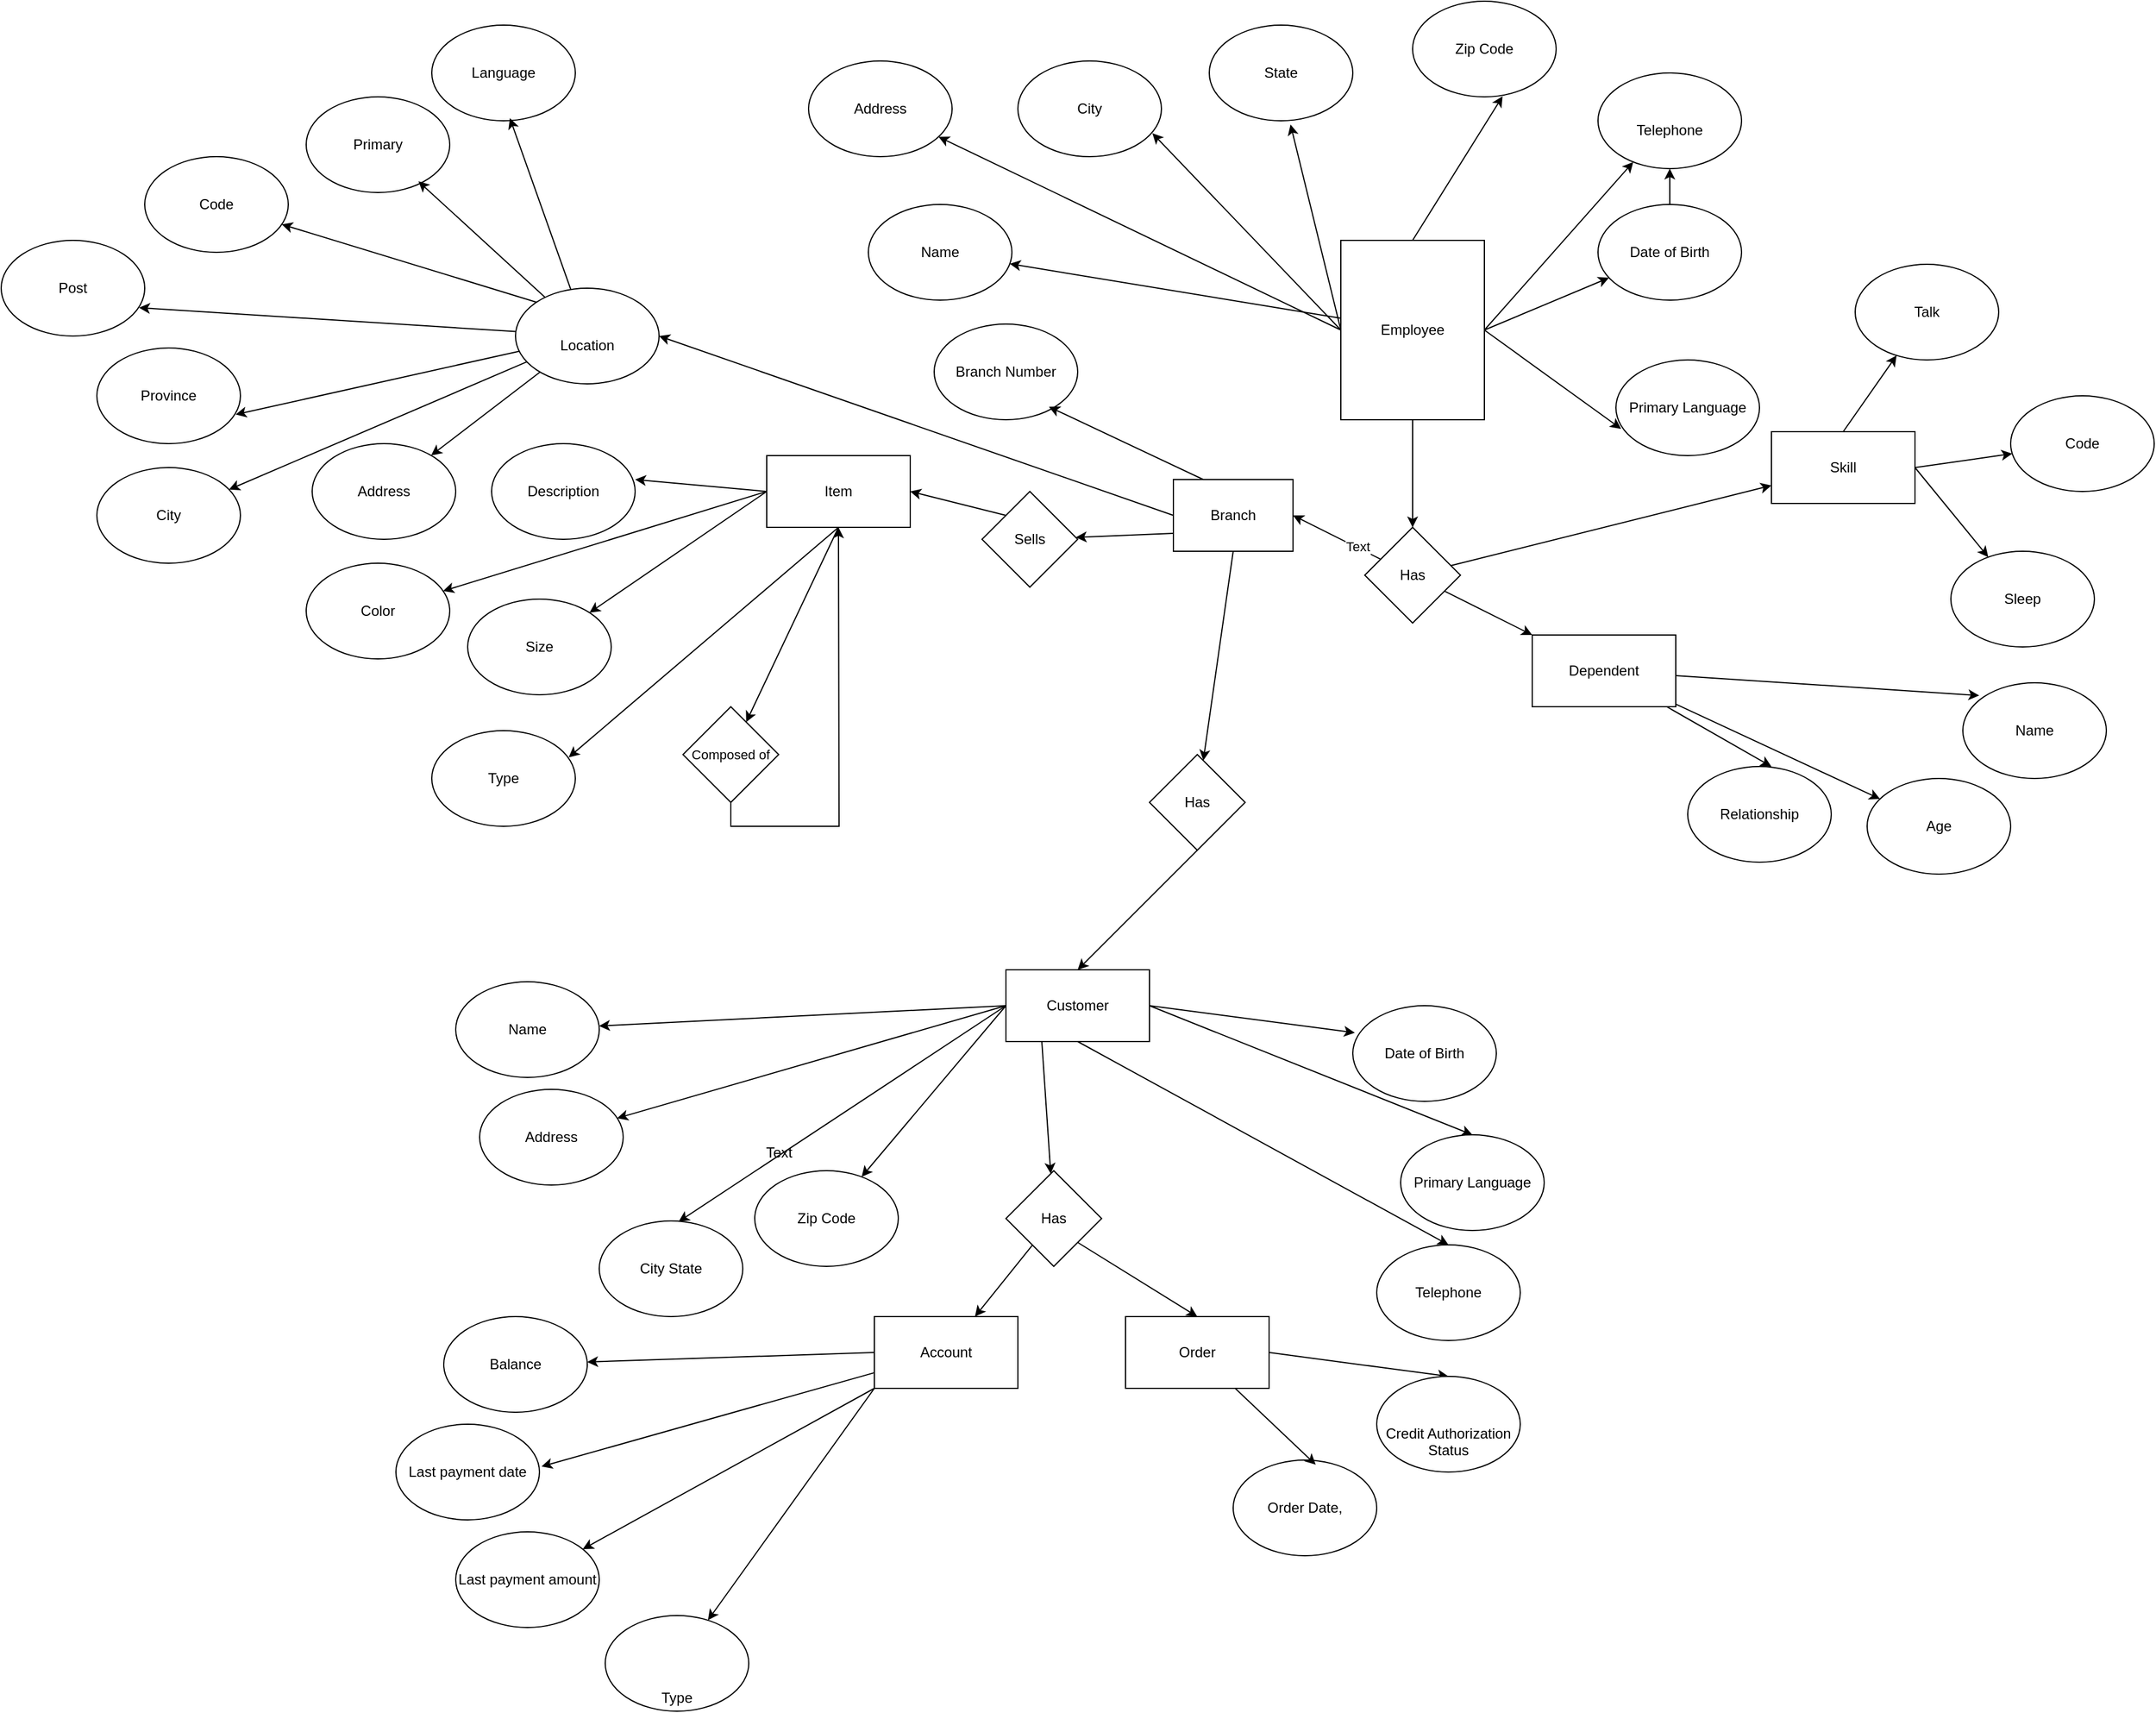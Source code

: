 <mxfile version="24.7.6" pages="2">
  <diagram name="E-R" id="P4c2LFoIFefQd_mU0VDK">
    <mxGraphModel grid="1" page="1" gridSize="10" guides="1" tooltips="1" connect="1" arrows="1" fold="1" pageScale="1" pageWidth="850" pageHeight="1100" math="0" shadow="0">
      <root>
        <mxCell id="0" />
        <mxCell id="1" parent="0" />
        <mxCell id="ADkrZxMqCA1YCd4Kgob1-9" style="rounded=0;orthogonalLoop=1;jettySize=auto;html=1;" edge="1" parent="1" source="u74EEwaIPu6hB99J040Y-1" target="ADkrZxMqCA1YCd4Kgob1-8">
          <mxGeometry relative="1" as="geometry" />
        </mxCell>
        <mxCell id="ADkrZxMqCA1YCd4Kgob1-10" style="rounded=0;orthogonalLoop=1;jettySize=auto;html=1;exitX=0;exitY=0.5;exitDx=0;exitDy=0;" edge="1" parent="1" source="u74EEwaIPu6hB99J040Y-1" target="ADkrZxMqCA1YCd4Kgob1-7">
          <mxGeometry relative="1" as="geometry" />
        </mxCell>
        <mxCell id="ADkrZxMqCA1YCd4Kgob1-11" style="rounded=0;orthogonalLoop=1;jettySize=auto;html=1;exitX=0;exitY=0.5;exitDx=0;exitDy=0;entryX=1;entryY=1;entryDx=0;entryDy=0;strokeColor=none;" edge="1" parent="1" source="u74EEwaIPu6hB99J040Y-1" target="ADkrZxMqCA1YCd4Kgob1-6">
          <mxGeometry relative="1" as="geometry" />
        </mxCell>
        <mxCell id="ADkrZxMqCA1YCd4Kgob1-14" style="rounded=0;orthogonalLoop=1;jettySize=auto;html=1;exitX=1;exitY=0.5;exitDx=0;exitDy=0;" edge="1" parent="1" source="u74EEwaIPu6hB99J040Y-1" target="ADkrZxMqCA1YCd4Kgob1-1">
          <mxGeometry relative="1" as="geometry" />
        </mxCell>
        <mxCell id="ADkrZxMqCA1YCd4Kgob1-15" style="rounded=0;orthogonalLoop=1;jettySize=auto;html=1;exitX=1;exitY=0.5;exitDx=0;exitDy=0;" edge="1" parent="1" source="u74EEwaIPu6hB99J040Y-1" target="ADkrZxMqCA1YCd4Kgob1-2">
          <mxGeometry relative="1" as="geometry" />
        </mxCell>
        <mxCell id="ADkrZxMqCA1YCd4Kgob1-20" value="" style="edgeStyle=orthogonalEdgeStyle;rounded=0;orthogonalLoop=1;jettySize=auto;html=1;" edge="1" parent="1" source="u74EEwaIPu6hB99J040Y-1" target="ADkrZxMqCA1YCd4Kgob1-19">
          <mxGeometry relative="1" as="geometry" />
        </mxCell>
        <mxCell id="u74EEwaIPu6hB99J040Y-1" value="Employee" style="rounded=0;whiteSpace=wrap;html=1;" vertex="1" parent="1">
          <mxGeometry x="90" y="-130" width="120" height="150" as="geometry" />
        </mxCell>
        <mxCell id="ADkrZxMqCA1YCd4Kgob1-32" style="rounded=0;orthogonalLoop=1;jettySize=auto;html=1;exitX=0;exitY=0.5;exitDx=0;exitDy=0;entryX=1;entryY=0.5;entryDx=0;entryDy=0;" edge="1" parent="1" source="u74EEwaIPu6hB99J040Y-4" target="ADkrZxMqCA1YCd4Kgob1-22">
          <mxGeometry relative="1" as="geometry" />
        </mxCell>
        <mxCell id="7LEP01GB3Y7ZaEZJMxR3-24" style="rounded=0;orthogonalLoop=1;jettySize=auto;html=1;exitX=0.5;exitY=1;exitDx=0;exitDy=0;" edge="1" parent="1" source="u74EEwaIPu6hB99J040Y-4" target="7LEP01GB3Y7ZaEZJMxR3-23">
          <mxGeometry relative="1" as="geometry" />
        </mxCell>
        <mxCell id="7LEP01GB3Y7ZaEZJMxR3-45" style="rounded=0;orthogonalLoop=1;jettySize=auto;html=1;exitX=0;exitY=0.75;exitDx=0;exitDy=0;" edge="1" parent="1" source="u74EEwaIPu6hB99J040Y-4" target="7LEP01GB3Y7ZaEZJMxR3-53">
          <mxGeometry relative="1" as="geometry" />
        </mxCell>
        <mxCell id="u74EEwaIPu6hB99J040Y-4" value="Branch" style="rounded=0;whiteSpace=wrap;html=1;" vertex="1" parent="1">
          <mxGeometry x="-50" y="70" width="100" height="60" as="geometry" />
        </mxCell>
        <mxCell id="7LEP01GB3Y7ZaEZJMxR3-3" style="rounded=0;orthogonalLoop=1;jettySize=auto;html=1;" edge="1" parent="1" source="u74EEwaIPu6hB99J040Y-6" target="ADkrZxMqCA1YCd4Kgob1-42">
          <mxGeometry relative="1" as="geometry" />
        </mxCell>
        <mxCell id="u74EEwaIPu6hB99J040Y-6" value="Dependent" style="rounded=0;whiteSpace=wrap;html=1;" vertex="1" parent="1">
          <mxGeometry x="250" y="200" width="120" height="60" as="geometry" />
        </mxCell>
        <mxCell id="mw1OQ5QA6vkiUedIeK_v-4" style="rounded=0;orthogonalLoop=1;jettySize=auto;html=1;exitX=0.5;exitY=0;exitDx=0;exitDy=0;" edge="1" parent="1" source="u74EEwaIPu6hB99J040Y-8" target="mw1OQ5QA6vkiUedIeK_v-1">
          <mxGeometry relative="1" as="geometry" />
        </mxCell>
        <mxCell id="mw1OQ5QA6vkiUedIeK_v-5" style="rounded=0;orthogonalLoop=1;jettySize=auto;html=1;exitX=1;exitY=0.5;exitDx=0;exitDy=0;" edge="1" parent="1" source="u74EEwaIPu6hB99J040Y-8" target="mw1OQ5QA6vkiUedIeK_v-2">
          <mxGeometry relative="1" as="geometry" />
        </mxCell>
        <mxCell id="mw1OQ5QA6vkiUedIeK_v-6" style="rounded=0;orthogonalLoop=1;jettySize=auto;html=1;exitX=1;exitY=0.5;exitDx=0;exitDy=0;" edge="1" parent="1" source="u74EEwaIPu6hB99J040Y-8" target="mw1OQ5QA6vkiUedIeK_v-3">
          <mxGeometry relative="1" as="geometry" />
        </mxCell>
        <mxCell id="u74EEwaIPu6hB99J040Y-8" value="Skill" style="rounded=0;whiteSpace=wrap;html=1;" vertex="1" parent="1">
          <mxGeometry x="450" y="30" width="120" height="60" as="geometry" />
        </mxCell>
        <mxCell id="7LEP01GB3Y7ZaEZJMxR3-15" style="rounded=0;orthogonalLoop=1;jettySize=auto;html=1;exitX=0;exitY=0.5;exitDx=0;exitDy=0;" edge="1" parent="1" source="u74EEwaIPu6hB99J040Y-13" target="7LEP01GB3Y7ZaEZJMxR3-7">
          <mxGeometry relative="1" as="geometry" />
        </mxCell>
        <mxCell id="7LEP01GB3Y7ZaEZJMxR3-17" style="rounded=0;orthogonalLoop=1;jettySize=auto;html=1;exitX=0;exitY=0.5;exitDx=0;exitDy=0;" edge="1" parent="1" source="u74EEwaIPu6hB99J040Y-13" target="7LEP01GB3Y7ZaEZJMxR3-8">
          <mxGeometry relative="1" as="geometry" />
        </mxCell>
        <mxCell id="7LEP01GB3Y7ZaEZJMxR3-19" style="rounded=0;orthogonalLoop=1;jettySize=auto;html=1;exitX=0;exitY=0.5;exitDx=0;exitDy=0;" edge="1" parent="1" source="u74EEwaIPu6hB99J040Y-13" target="7LEP01GB3Y7ZaEZJMxR3-10">
          <mxGeometry relative="1" as="geometry" />
        </mxCell>
        <mxCell id="7LEP01GB3Y7ZaEZJMxR3-20" style="rounded=0;orthogonalLoop=1;jettySize=auto;html=1;exitX=0.5;exitY=1;exitDx=0;exitDy=0;entryX=0.5;entryY=0;entryDx=0;entryDy=0;" edge="1" parent="1" source="u74EEwaIPu6hB99J040Y-13" target="7LEP01GB3Y7ZaEZJMxR3-11">
          <mxGeometry relative="1" as="geometry" />
        </mxCell>
        <mxCell id="7LEP01GB3Y7ZaEZJMxR3-21" style="rounded=0;orthogonalLoop=1;jettySize=auto;html=1;exitX=1;exitY=0.5;exitDx=0;exitDy=0;entryX=0.5;entryY=0;entryDx=0;entryDy=0;" edge="1" parent="1" source="u74EEwaIPu6hB99J040Y-13" target="7LEP01GB3Y7ZaEZJMxR3-13">
          <mxGeometry relative="1" as="geometry" />
        </mxCell>
        <mxCell id="7LEP01GB3Y7ZaEZJMxR3-27" style="rounded=0;orthogonalLoop=1;jettySize=auto;html=1;exitX=0.25;exitY=1;exitDx=0;exitDy=0;" edge="1" parent="1" source="u74EEwaIPu6hB99J040Y-13" target="7LEP01GB3Y7ZaEZJMxR3-26">
          <mxGeometry relative="1" as="geometry" />
        </mxCell>
        <mxCell id="u74EEwaIPu6hB99J040Y-13" value="Customer" style="rounded=0;whiteSpace=wrap;html=1;" vertex="1" parent="1">
          <mxGeometry x="-190" y="480" width="120" height="60" as="geometry" />
        </mxCell>
        <mxCell id="7LEP01GB3Y7ZaEZJMxR3-36" style="rounded=0;orthogonalLoop=1;jettySize=auto;html=1;exitX=0;exitY=0.5;exitDx=0;exitDy=0;" edge="1" parent="1" source="u74EEwaIPu6hB99J040Y-15" target="7LEP01GB3Y7ZaEZJMxR3-29">
          <mxGeometry relative="1" as="geometry" />
        </mxCell>
        <mxCell id="7LEP01GB3Y7ZaEZJMxR3-38" style="rounded=0;orthogonalLoop=1;jettySize=auto;html=1;exitX=0;exitY=1;exitDx=0;exitDy=0;" edge="1" parent="1" source="u74EEwaIPu6hB99J040Y-15" target="7LEP01GB3Y7ZaEZJMxR3-33">
          <mxGeometry relative="1" as="geometry" />
        </mxCell>
        <mxCell id="7LEP01GB3Y7ZaEZJMxR3-39" style="rounded=0;orthogonalLoop=1;jettySize=auto;html=1;exitX=0;exitY=1;exitDx=0;exitDy=0;" edge="1" parent="1" source="u74EEwaIPu6hB99J040Y-15" target="7LEP01GB3Y7ZaEZJMxR3-34">
          <mxGeometry relative="1" as="geometry" />
        </mxCell>
        <mxCell id="u74EEwaIPu6hB99J040Y-15" value="Account" style="rounded=0;whiteSpace=wrap;html=1;" vertex="1" parent="1">
          <mxGeometry x="-300" y="770" width="120" height="60" as="geometry" />
        </mxCell>
        <mxCell id="7LEP01GB3Y7ZaEZJMxR3-43" style="rounded=0;orthogonalLoop=1;jettySize=auto;html=1;exitX=1;exitY=0.5;exitDx=0;exitDy=0;entryX=0.5;entryY=0;entryDx=0;entryDy=0;" edge="1" parent="1" source="u74EEwaIPu6hB99J040Y-17" target="7LEP01GB3Y7ZaEZJMxR3-35">
          <mxGeometry relative="1" as="geometry" />
        </mxCell>
        <mxCell id="u74EEwaIPu6hB99J040Y-17" value="Order" style="rounded=0;whiteSpace=wrap;html=1;" vertex="1" parent="1">
          <mxGeometry x="-90" y="770" width="120" height="60" as="geometry" />
        </mxCell>
        <mxCell id="7LEP01GB3Y7ZaEZJMxR3-56" style="rounded=0;orthogonalLoop=1;jettySize=auto;html=1;exitX=0;exitY=0.5;exitDx=0;exitDy=0;" edge="1" parent="1" source="u74EEwaIPu6hB99J040Y-19" target="7LEP01GB3Y7ZaEZJMxR3-47">
          <mxGeometry relative="1" as="geometry" />
        </mxCell>
        <mxCell id="7LEP01GB3Y7ZaEZJMxR3-57" style="rounded=0;orthogonalLoop=1;jettySize=auto;html=1;exitX=0;exitY=0.5;exitDx=0;exitDy=0;" edge="1" parent="1" source="u74EEwaIPu6hB99J040Y-19" target="7LEP01GB3Y7ZaEZJMxR3-48">
          <mxGeometry relative="1" as="geometry" />
        </mxCell>
        <mxCell id="7LEP01GB3Y7ZaEZJMxR3-60" style="rounded=0;orthogonalLoop=1;jettySize=auto;html=1;exitX=0.5;exitY=1;exitDx=0;exitDy=0;" edge="1" parent="1" source="u74EEwaIPu6hB99J040Y-19" target="7LEP01GB3Y7ZaEZJMxR3-50">
          <mxGeometry relative="1" as="geometry" />
        </mxCell>
        <mxCell id="u74EEwaIPu6hB99J040Y-19" value="Item" style="rounded=0;whiteSpace=wrap;html=1;" vertex="1" parent="1">
          <mxGeometry x="-390" y="50" width="120" height="60" as="geometry" />
        </mxCell>
        <mxCell id="ADkrZxMqCA1YCd4Kgob1-1" value="&lt;br&gt;Telephone" style="ellipse;whiteSpace=wrap;html=1;" vertex="1" parent="1">
          <mxGeometry x="305" y="-270" width="120" height="80" as="geometry" />
        </mxCell>
        <mxCell id="ADkrZxMqCA1YCd4Kgob1-18" value="" style="edgeStyle=orthogonalEdgeStyle;rounded=0;orthogonalLoop=1;jettySize=auto;html=1;" edge="1" parent="1" source="ADkrZxMqCA1YCd4Kgob1-2" target="ADkrZxMqCA1YCd4Kgob1-1">
          <mxGeometry relative="1" as="geometry" />
        </mxCell>
        <mxCell id="ADkrZxMqCA1YCd4Kgob1-2" value="Date of Birth" style="ellipse;whiteSpace=wrap;html=1;" vertex="1" parent="1">
          <mxGeometry x="305" y="-160" width="120" height="80" as="geometry" />
        </mxCell>
        <mxCell id="ADkrZxMqCA1YCd4Kgob1-3" value="&lt;div&gt;Primary Language&lt;br&gt;&lt;/div&gt;" style="ellipse;whiteSpace=wrap;html=1;" vertex="1" parent="1">
          <mxGeometry x="320" y="-30" width="120" height="80" as="geometry" />
        </mxCell>
        <mxCell id="ADkrZxMqCA1YCd4Kgob1-4" value="Zip Code" style="ellipse;whiteSpace=wrap;html=1;" vertex="1" parent="1">
          <mxGeometry x="150" y="-330" width="120" height="80" as="geometry" />
        </mxCell>
        <mxCell id="ADkrZxMqCA1YCd4Kgob1-5" value="State" style="ellipse;whiteSpace=wrap;html=1;" vertex="1" parent="1">
          <mxGeometry x="-20" y="-310" width="120" height="80" as="geometry" />
        </mxCell>
        <mxCell id="ADkrZxMqCA1YCd4Kgob1-6" value="City" style="ellipse;whiteSpace=wrap;html=1;" vertex="1" parent="1">
          <mxGeometry x="-180" y="-280" width="120" height="80" as="geometry" />
        </mxCell>
        <mxCell id="ADkrZxMqCA1YCd4Kgob1-7" value="Address" style="ellipse;whiteSpace=wrap;html=1;" vertex="1" parent="1">
          <mxGeometry x="-355" y="-280" width="120" height="80" as="geometry" />
        </mxCell>
        <mxCell id="ADkrZxMqCA1YCd4Kgob1-8" value="Name" style="ellipse;whiteSpace=wrap;html=1;" vertex="1" parent="1">
          <mxGeometry x="-305" y="-160" width="120" height="80" as="geometry" />
        </mxCell>
        <mxCell id="ADkrZxMqCA1YCd4Kgob1-12" style="rounded=0;orthogonalLoop=1;jettySize=auto;html=1;exitX=0;exitY=0.5;exitDx=0;exitDy=0;entryX=0.566;entryY=1.039;entryDx=0;entryDy=0;entryPerimeter=0;" edge="1" parent="1" source="u74EEwaIPu6hB99J040Y-1" target="ADkrZxMqCA1YCd4Kgob1-5">
          <mxGeometry relative="1" as="geometry" />
        </mxCell>
        <mxCell id="ADkrZxMqCA1YCd4Kgob1-13" style="rounded=0;orthogonalLoop=1;jettySize=auto;html=1;exitX=0.5;exitY=0;exitDx=0;exitDy=0;entryX=0.627;entryY=0.993;entryDx=0;entryDy=0;entryPerimeter=0;" edge="1" parent="1" source="u74EEwaIPu6hB99J040Y-1" target="ADkrZxMqCA1YCd4Kgob1-4">
          <mxGeometry relative="1" as="geometry" />
        </mxCell>
        <mxCell id="ADkrZxMqCA1YCd4Kgob1-16" style="rounded=0;orthogonalLoop=1;jettySize=auto;html=1;exitX=1;exitY=0.5;exitDx=0;exitDy=0;entryX=0.036;entryY=0.72;entryDx=0;entryDy=0;entryPerimeter=0;" edge="1" parent="1" source="u74EEwaIPu6hB99J040Y-1" target="ADkrZxMqCA1YCd4Kgob1-3">
          <mxGeometry relative="1" as="geometry" />
        </mxCell>
        <mxCell id="ADkrZxMqCA1YCd4Kgob1-17" style="rounded=0;orthogonalLoop=1;jettySize=auto;html=1;exitX=0;exitY=0.5;exitDx=0;exitDy=0;entryX=0.937;entryY=0.755;entryDx=0;entryDy=0;entryPerimeter=0;" edge="1" parent="1" source="u74EEwaIPu6hB99J040Y-1" target="ADkrZxMqCA1YCd4Kgob1-6">
          <mxGeometry relative="1" as="geometry" />
        </mxCell>
        <mxCell id="ADkrZxMqCA1YCd4Kgob1-30" style="rounded=0;orthogonalLoop=1;jettySize=auto;html=1;entryX=1;entryY=0.5;entryDx=0;entryDy=0;" edge="1" parent="1" source="ADkrZxMqCA1YCd4Kgob1-19" target="u74EEwaIPu6hB99J040Y-4">
          <mxGeometry relative="1" as="geometry" />
        </mxCell>
        <mxCell id="7LEP01GB3Y7ZaEZJMxR3-52" value="Text" style="edgeLabel;html=1;align=center;verticalAlign=middle;resizable=0;points=[];" vertex="1" connectable="0" parent="ADkrZxMqCA1YCd4Kgob1-30">
          <mxGeometry x="-0.475" y="-2" relative="1" as="geometry">
            <mxPoint x="-1" as="offset" />
          </mxGeometry>
        </mxCell>
        <mxCell id="7LEP01GB3Y7ZaEZJMxR3-1" style="rounded=0;orthogonalLoop=1;jettySize=auto;html=1;" edge="1" parent="1" source="ADkrZxMqCA1YCd4Kgob1-19" target="u74EEwaIPu6hB99J040Y-6">
          <mxGeometry relative="1" as="geometry" />
        </mxCell>
        <mxCell id="7LEP01GB3Y7ZaEZJMxR3-5" style="rounded=0;orthogonalLoop=1;jettySize=auto;html=1;" edge="1" parent="1" source="ADkrZxMqCA1YCd4Kgob1-19" target="u74EEwaIPu6hB99J040Y-8">
          <mxGeometry relative="1" as="geometry" />
        </mxCell>
        <mxCell id="ADkrZxMqCA1YCd4Kgob1-19" value="Has" style="rhombus;whiteSpace=wrap;html=1;" vertex="1" parent="1">
          <mxGeometry x="110" y="110" width="80" height="80" as="geometry" />
        </mxCell>
        <mxCell id="ADkrZxMqCA1YCd4Kgob1-21" value="Branch Number" style="ellipse;whiteSpace=wrap;html=1;" vertex="1" parent="1">
          <mxGeometry x="-250" y="-60" width="120" height="80" as="geometry" />
        </mxCell>
        <mxCell id="ADkrZxMqCA1YCd4Kgob1-33" style="rounded=0;orthogonalLoop=1;jettySize=auto;html=1;" edge="1" parent="1" source="ADkrZxMqCA1YCd4Kgob1-22" target="ADkrZxMqCA1YCd4Kgob1-26">
          <mxGeometry relative="1" as="geometry">
            <mxPoint x="-597.111" y="43.025" as="targetPoint" />
          </mxGeometry>
        </mxCell>
        <mxCell id="ADkrZxMqCA1YCd4Kgob1-37" style="rounded=0;orthogonalLoop=1;jettySize=auto;html=1;" edge="1" parent="1" source="ADkrZxMqCA1YCd4Kgob1-22" target="ADkrZxMqCA1YCd4Kgob1-25">
          <mxGeometry relative="1" as="geometry">
            <mxPoint x="-732.574" y="61.716" as="targetPoint" />
          </mxGeometry>
        </mxCell>
        <mxCell id="ADkrZxMqCA1YCd4Kgob1-38" style="rounded=0;orthogonalLoop=1;jettySize=auto;html=1;exitX=0;exitY=0;exitDx=0;exitDy=0;" edge="1" parent="1" source="ADkrZxMqCA1YCd4Kgob1-22" target="ADkrZxMqCA1YCd4Kgob1-27">
          <mxGeometry relative="1" as="geometry" />
        </mxCell>
        <mxCell id="ADkrZxMqCA1YCd4Kgob1-22" value="&lt;br&gt;Location" style="ellipse;whiteSpace=wrap;html=1;" vertex="1" parent="1">
          <mxGeometry x="-600" y="-90" width="120" height="80" as="geometry" />
        </mxCell>
        <mxCell id="ADkrZxMqCA1YCd4Kgob1-23" value="Post" style="ellipse;whiteSpace=wrap;html=1;" vertex="1" parent="1">
          <mxGeometry x="-1030" y="-130" width="120" height="80" as="geometry" />
        </mxCell>
        <mxCell id="ADkrZxMqCA1YCd4Kgob1-24" value="Province" style="ellipse;whiteSpace=wrap;html=1;" vertex="1" parent="1">
          <mxGeometry x="-950" y="-40" width="120" height="80" as="geometry" />
        </mxCell>
        <mxCell id="ADkrZxMqCA1YCd4Kgob1-25" value="City" style="ellipse;whiteSpace=wrap;html=1;" vertex="1" parent="1">
          <mxGeometry x="-950" y="60" width="120" height="80" as="geometry" />
        </mxCell>
        <mxCell id="ADkrZxMqCA1YCd4Kgob1-26" value="Address" style="ellipse;whiteSpace=wrap;html=1;" vertex="1" parent="1">
          <mxGeometry x="-770" y="40" width="120" height="80" as="geometry" />
        </mxCell>
        <mxCell id="ADkrZxMqCA1YCd4Kgob1-27" value="Code" style="ellipse;whiteSpace=wrap;html=1;" vertex="1" parent="1">
          <mxGeometry x="-910" y="-200" width="120" height="80" as="geometry" />
        </mxCell>
        <mxCell id="ADkrZxMqCA1YCd4Kgob1-28" value="Primary" style="ellipse;whiteSpace=wrap;html=1;" vertex="1" parent="1">
          <mxGeometry x="-775" y="-250" width="120" height="80" as="geometry" />
        </mxCell>
        <mxCell id="ADkrZxMqCA1YCd4Kgob1-29" value="Language" style="ellipse;whiteSpace=wrap;html=1;" vertex="1" parent="1">
          <mxGeometry x="-670" y="-310" width="120" height="80" as="geometry" />
        </mxCell>
        <mxCell id="ADkrZxMqCA1YCd4Kgob1-31" style="rounded=0;orthogonalLoop=1;jettySize=auto;html=1;exitX=0.25;exitY=0;exitDx=0;exitDy=0;entryX=0.8;entryY=0.865;entryDx=0;entryDy=0;entryPerimeter=0;" edge="1" parent="1" source="u74EEwaIPu6hB99J040Y-4" target="ADkrZxMqCA1YCd4Kgob1-21">
          <mxGeometry relative="1" as="geometry" />
        </mxCell>
        <mxCell id="ADkrZxMqCA1YCd4Kgob1-35" style="rounded=0;orthogonalLoop=1;jettySize=auto;html=1;entryX=0.967;entryY=0.696;entryDx=0;entryDy=0;entryPerimeter=0;" edge="1" parent="1" source="ADkrZxMqCA1YCd4Kgob1-22" target="ADkrZxMqCA1YCd4Kgob1-24">
          <mxGeometry relative="1" as="geometry" />
        </mxCell>
        <mxCell id="ADkrZxMqCA1YCd4Kgob1-36" style="rounded=0;orthogonalLoop=1;jettySize=auto;html=1;entryX=0.961;entryY=0.704;entryDx=0;entryDy=0;entryPerimeter=0;" edge="1" parent="1" source="ADkrZxMqCA1YCd4Kgob1-22" target="ADkrZxMqCA1YCd4Kgob1-23">
          <mxGeometry relative="1" as="geometry" />
        </mxCell>
        <mxCell id="ADkrZxMqCA1YCd4Kgob1-39" style="rounded=0;orthogonalLoop=1;jettySize=auto;html=1;entryX=0.782;entryY=0.883;entryDx=0;entryDy=0;entryPerimeter=0;" edge="1" parent="1" source="ADkrZxMqCA1YCd4Kgob1-22" target="ADkrZxMqCA1YCd4Kgob1-28">
          <mxGeometry relative="1" as="geometry" />
        </mxCell>
        <mxCell id="ADkrZxMqCA1YCd4Kgob1-40" style="rounded=0;orthogonalLoop=1;jettySize=auto;html=1;entryX=0.544;entryY=0.972;entryDx=0;entryDy=0;entryPerimeter=0;" edge="1" parent="1" source="ADkrZxMqCA1YCd4Kgob1-22" target="ADkrZxMqCA1YCd4Kgob1-29">
          <mxGeometry relative="1" as="geometry" />
        </mxCell>
        <mxCell id="ADkrZxMqCA1YCd4Kgob1-41" value="Name" style="ellipse;whiteSpace=wrap;html=1;" vertex="1" parent="1">
          <mxGeometry x="610" y="240" width="120" height="80" as="geometry" />
        </mxCell>
        <mxCell id="ADkrZxMqCA1YCd4Kgob1-42" value="Age" style="ellipse;whiteSpace=wrap;html=1;" vertex="1" parent="1">
          <mxGeometry x="530" y="320" width="120" height="80" as="geometry" />
        </mxCell>
        <mxCell id="ADkrZxMqCA1YCd4Kgob1-43" value="Relationship" style="ellipse;whiteSpace=wrap;html=1;" vertex="1" parent="1">
          <mxGeometry x="380" y="310" width="120" height="80" as="geometry" />
        </mxCell>
        <mxCell id="7LEP01GB3Y7ZaEZJMxR3-2" style="rounded=0;orthogonalLoop=1;jettySize=auto;html=1;entryX=0.583;entryY=0;entryDx=0;entryDy=0;entryPerimeter=0;" edge="1" parent="1" source="u74EEwaIPu6hB99J040Y-6" target="ADkrZxMqCA1YCd4Kgob1-43">
          <mxGeometry relative="1" as="geometry" />
        </mxCell>
        <mxCell id="7LEP01GB3Y7ZaEZJMxR3-4" style="rounded=0;orthogonalLoop=1;jettySize=auto;html=1;entryX=0.114;entryY=0.133;entryDx=0;entryDy=0;entryPerimeter=0;" edge="1" parent="1" source="u74EEwaIPu6hB99J040Y-6" target="ADkrZxMqCA1YCd4Kgob1-41">
          <mxGeometry relative="1" as="geometry" />
        </mxCell>
        <mxCell id="7LEP01GB3Y7ZaEZJMxR3-7" value="Name" style="ellipse;whiteSpace=wrap;html=1;" vertex="1" parent="1">
          <mxGeometry x="-650" y="490" width="120" height="80" as="geometry" />
        </mxCell>
        <mxCell id="7LEP01GB3Y7ZaEZJMxR3-8" value="Address" style="ellipse;whiteSpace=wrap;html=1;" vertex="1" parent="1">
          <mxGeometry x="-630" y="580" width="120" height="80" as="geometry" />
        </mxCell>
        <mxCell id="7LEP01GB3Y7ZaEZJMxR3-9" value="City State" style="ellipse;whiteSpace=wrap;html=1;" vertex="1" parent="1">
          <mxGeometry x="-530" y="690" width="120" height="80" as="geometry" />
        </mxCell>
        <mxCell id="7LEP01GB3Y7ZaEZJMxR3-10" value="Zip Code" style="ellipse;whiteSpace=wrap;html=1;" vertex="1" parent="1">
          <mxGeometry x="-400" y="648" width="120" height="80" as="geometry" />
        </mxCell>
        <mxCell id="7LEP01GB3Y7ZaEZJMxR3-11" value="Telephone" style="ellipse;whiteSpace=wrap;html=1;" vertex="1" parent="1">
          <mxGeometry x="120" y="710" width="120" height="80" as="geometry" />
        </mxCell>
        <mxCell id="7LEP01GB3Y7ZaEZJMxR3-12" value="Date of Birth" style="ellipse;whiteSpace=wrap;html=1;" vertex="1" parent="1">
          <mxGeometry x="100" y="510" width="120" height="80" as="geometry" />
        </mxCell>
        <mxCell id="7LEP01GB3Y7ZaEZJMxR3-13" value="Primary Language" style="ellipse;whiteSpace=wrap;html=1;" vertex="1" parent="1">
          <mxGeometry x="140" y="618" width="120" height="80" as="geometry" />
        </mxCell>
        <mxCell id="7LEP01GB3Y7ZaEZJMxR3-16" value="Text" style="text;html=1;align=center;verticalAlign=middle;resizable=0;points=[];autosize=1;strokeColor=none;fillColor=none;" vertex="1" parent="1">
          <mxGeometry x="-405" y="618" width="50" height="30" as="geometry" />
        </mxCell>
        <mxCell id="7LEP01GB3Y7ZaEZJMxR3-18" style="rounded=0;orthogonalLoop=1;jettySize=auto;html=1;exitX=0;exitY=0.5;exitDx=0;exitDy=0;entryX=0.553;entryY=0.008;entryDx=0;entryDy=0;entryPerimeter=0;" edge="1" parent="1" source="u74EEwaIPu6hB99J040Y-13" target="7LEP01GB3Y7ZaEZJMxR3-9">
          <mxGeometry relative="1" as="geometry" />
        </mxCell>
        <mxCell id="7LEP01GB3Y7ZaEZJMxR3-22" style="rounded=0;orthogonalLoop=1;jettySize=auto;html=1;exitX=1;exitY=0.5;exitDx=0;exitDy=0;entryX=0.014;entryY=0.283;entryDx=0;entryDy=0;entryPerimeter=0;" edge="1" parent="1" source="u74EEwaIPu6hB99J040Y-13" target="7LEP01GB3Y7ZaEZJMxR3-12">
          <mxGeometry relative="1" as="geometry" />
        </mxCell>
        <mxCell id="7LEP01GB3Y7ZaEZJMxR3-25" style="rounded=0;orthogonalLoop=1;jettySize=auto;html=1;exitX=0.5;exitY=1;exitDx=0;exitDy=0;entryX=0.5;entryY=0;entryDx=0;entryDy=0;" edge="1" parent="1" source="7LEP01GB3Y7ZaEZJMxR3-23" target="u74EEwaIPu6hB99J040Y-13">
          <mxGeometry relative="1" as="geometry" />
        </mxCell>
        <mxCell id="7LEP01GB3Y7ZaEZJMxR3-23" value="Has" style="rhombus;whiteSpace=wrap;html=1;" vertex="1" parent="1">
          <mxGeometry x="-70" y="300" width="80" height="80" as="geometry" />
        </mxCell>
        <mxCell id="7LEP01GB3Y7ZaEZJMxR3-28" style="rounded=0;orthogonalLoop=1;jettySize=auto;html=1;" edge="1" parent="1" source="7LEP01GB3Y7ZaEZJMxR3-26" target="u74EEwaIPu6hB99J040Y-15">
          <mxGeometry relative="1" as="geometry" />
        </mxCell>
        <mxCell id="7LEP01GB3Y7ZaEZJMxR3-40" style="rounded=0;orthogonalLoop=1;jettySize=auto;html=1;exitX=1;exitY=1;exitDx=0;exitDy=0;entryX=0.5;entryY=0;entryDx=0;entryDy=0;" edge="1" parent="1" source="7LEP01GB3Y7ZaEZJMxR3-26" target="u74EEwaIPu6hB99J040Y-17">
          <mxGeometry relative="1" as="geometry" />
        </mxCell>
        <mxCell id="7LEP01GB3Y7ZaEZJMxR3-26" value="Has" style="rhombus;whiteSpace=wrap;html=1;" vertex="1" parent="1">
          <mxGeometry x="-190" y="648" width="80" height="80" as="geometry" />
        </mxCell>
        <mxCell id="7LEP01GB3Y7ZaEZJMxR3-29" value="Balance" style="ellipse;whiteSpace=wrap;html=1;" vertex="1" parent="1">
          <mxGeometry x="-660" y="770" width="120" height="80" as="geometry" />
        </mxCell>
        <mxCell id="7LEP01GB3Y7ZaEZJMxR3-30" value="Last payment date" style="ellipse;whiteSpace=wrap;html=1;" vertex="1" parent="1">
          <mxGeometry x="-700" y="860" width="120" height="80" as="geometry" />
        </mxCell>
        <mxCell id="7LEP01GB3Y7ZaEZJMxR3-33" value="Last payment amount" style="ellipse;whiteSpace=wrap;html=1;" vertex="1" parent="1">
          <mxGeometry x="-650" y="950" width="120" height="80" as="geometry" />
        </mxCell>
        <mxCell id="7LEP01GB3Y7ZaEZJMxR3-34" value="&lt;br&gt;&lt;br&gt;&lt;div&gt;&lt;br&gt;&lt;br&gt;Type&lt;/div&gt;" style="ellipse;whiteSpace=wrap;html=1;" vertex="1" parent="1">
          <mxGeometry x="-525" y="1020" width="120" height="80" as="geometry" />
        </mxCell>
        <mxCell id="7LEP01GB3Y7ZaEZJMxR3-35" value="&lt;br&gt;&lt;br&gt;Credit Authorization Status" style="ellipse;whiteSpace=wrap;html=1;" vertex="1" parent="1">
          <mxGeometry x="120" y="820" width="120" height="80" as="geometry" />
        </mxCell>
        <mxCell id="7LEP01GB3Y7ZaEZJMxR3-37" style="rounded=0;orthogonalLoop=1;jettySize=auto;html=1;entryX=1.015;entryY=0.442;entryDx=0;entryDy=0;entryPerimeter=0;" edge="1" parent="1" source="u74EEwaIPu6hB99J040Y-15" target="7LEP01GB3Y7ZaEZJMxR3-30">
          <mxGeometry relative="1" as="geometry" />
        </mxCell>
        <mxCell id="7LEP01GB3Y7ZaEZJMxR3-41" value="Order Date," style="ellipse;whiteSpace=wrap;html=1;" vertex="1" parent="1">
          <mxGeometry y="890" width="120" height="80" as="geometry" />
        </mxCell>
        <mxCell id="7LEP01GB3Y7ZaEZJMxR3-42" style="rounded=0;orthogonalLoop=1;jettySize=auto;html=1;entryX=0.575;entryY=0.048;entryDx=0;entryDy=0;entryPerimeter=0;" edge="1" parent="1" source="u74EEwaIPu6hB99J040Y-17" target="7LEP01GB3Y7ZaEZJMxR3-41">
          <mxGeometry relative="1" as="geometry" />
        </mxCell>
        <mxCell id="7LEP01GB3Y7ZaEZJMxR3-46" value="Description" style="ellipse;whiteSpace=wrap;html=1;" vertex="1" parent="1">
          <mxGeometry x="-620" y="40" width="120" height="80" as="geometry" />
        </mxCell>
        <mxCell id="7LEP01GB3Y7ZaEZJMxR3-47" value="Color" style="ellipse;whiteSpace=wrap;html=1;" vertex="1" parent="1">
          <mxGeometry x="-775" y="140" width="120" height="80" as="geometry" />
        </mxCell>
        <mxCell id="7LEP01GB3Y7ZaEZJMxR3-48" value="Size" style="ellipse;whiteSpace=wrap;html=1;" vertex="1" parent="1">
          <mxGeometry x="-640" y="170" width="120" height="80" as="geometry" />
        </mxCell>
        <mxCell id="7LEP01GB3Y7ZaEZJMxR3-49" value="Type" style="ellipse;whiteSpace=wrap;html=1;" vertex="1" parent="1">
          <mxGeometry x="-670" y="280" width="120" height="80" as="geometry" />
        </mxCell>
        <mxCell id="7LEP01GB3Y7ZaEZJMxR3-61" style="edgeStyle=orthogonalEdgeStyle;rounded=0;orthogonalLoop=1;jettySize=auto;html=1;exitX=0.5;exitY=1;exitDx=0;exitDy=0;" edge="1" parent="1" source="7LEP01GB3Y7ZaEZJMxR3-50">
          <mxGeometry relative="1" as="geometry">
            <mxPoint x="-330" y="110" as="targetPoint" />
          </mxGeometry>
        </mxCell>
        <mxCell id="7LEP01GB3Y7ZaEZJMxR3-50" value="&lt;span style=&quot;font-size: 11px; text-wrap: nowrap; background-color: rgb(255, 255, 255);&quot;&gt;Composed of&lt;/span&gt;" style="rhombus;whiteSpace=wrap;html=1;" vertex="1" parent="1">
          <mxGeometry x="-460" y="260" width="80" height="80" as="geometry" />
        </mxCell>
        <mxCell id="7LEP01GB3Y7ZaEZJMxR3-54" style="rounded=0;orthogonalLoop=1;jettySize=auto;html=1;exitX=0;exitY=0;exitDx=0;exitDy=0;entryX=1;entryY=0.5;entryDx=0;entryDy=0;" edge="1" parent="1" source="7LEP01GB3Y7ZaEZJMxR3-53" target="u74EEwaIPu6hB99J040Y-19">
          <mxGeometry relative="1" as="geometry" />
        </mxCell>
        <mxCell id="7LEP01GB3Y7ZaEZJMxR3-53" value="Sells" style="rhombus;whiteSpace=wrap;html=1;" vertex="1" parent="1">
          <mxGeometry x="-210" y="80" width="80" height="80" as="geometry" />
        </mxCell>
        <mxCell id="7LEP01GB3Y7ZaEZJMxR3-55" style="rounded=0;orthogonalLoop=1;jettySize=auto;html=1;exitX=0;exitY=0.5;exitDx=0;exitDy=0;entryX=1;entryY=0.375;entryDx=0;entryDy=0;entryPerimeter=0;" edge="1" parent="1" source="u74EEwaIPu6hB99J040Y-19" target="7LEP01GB3Y7ZaEZJMxR3-46">
          <mxGeometry relative="1" as="geometry" />
        </mxCell>
        <mxCell id="7LEP01GB3Y7ZaEZJMxR3-58" style="rounded=0;orthogonalLoop=1;jettySize=auto;html=1;exitX=0.5;exitY=1;exitDx=0;exitDy=0;entryX=0.954;entryY=0.279;entryDx=0;entryDy=0;entryPerimeter=0;" edge="1" parent="1" source="u74EEwaIPu6hB99J040Y-19" target="7LEP01GB3Y7ZaEZJMxR3-49">
          <mxGeometry relative="1" as="geometry" />
        </mxCell>
        <mxCell id="7LEP01GB3Y7ZaEZJMxR3-59" style="edgeStyle=orthogonalEdgeStyle;rounded=0;orthogonalLoop=1;jettySize=auto;html=1;exitX=0.5;exitY=1;exitDx=0;exitDy=0;" edge="1" parent="1" source="u74EEwaIPu6hB99J040Y-19" target="u74EEwaIPu6hB99J040Y-19">
          <mxGeometry relative="1" as="geometry" />
        </mxCell>
        <mxCell id="mw1OQ5QA6vkiUedIeK_v-1" value="Talk" style="ellipse;whiteSpace=wrap;html=1;" vertex="1" parent="1">
          <mxGeometry x="520" y="-110" width="120" height="80" as="geometry" />
        </mxCell>
        <mxCell id="mw1OQ5QA6vkiUedIeK_v-2" value="Code" style="ellipse;whiteSpace=wrap;html=1;" vertex="1" parent="1">
          <mxGeometry x="650" width="120" height="80" as="geometry" />
        </mxCell>
        <mxCell id="mw1OQ5QA6vkiUedIeK_v-3" value="Sleep" style="ellipse;whiteSpace=wrap;html=1;" vertex="1" parent="1">
          <mxGeometry x="600" y="130" width="120" height="80" as="geometry" />
        </mxCell>
      </root>
    </mxGraphModel>
  </diagram>
  <diagram id="O0JpPYPYnlehIaWfjiMo" name="relations">
    <mxGraphModel dx="2468" dy="2193" grid="1" gridSize="10" guides="1" tooltips="1" connect="1" arrows="1" fold="1" page="1" pageScale="1" pageWidth="850" pageHeight="1100" math="0" shadow="0">
      <root>
        <mxCell id="0" />
        <mxCell id="1" parent="0" />
        <mxCell id="vikn1mVvLzBbSnObiKpJ-10" value="" style="edgeStyle=orthogonalEdgeStyle;rounded=0;orthogonalLoop=1;jettySize=auto;html=1;" edge="1" parent="1" source="qNclKVFGrG_QMUr6jeiH-1">
          <mxGeometry relative="1" as="geometry">
            <mxPoint x="1180" y="140" as="targetPoint" />
          </mxGeometry>
        </mxCell>
        <mxCell id="vikn1mVvLzBbSnObiKpJ-11" value="Has" style="edgeLabel;html=1;align=center;verticalAlign=middle;resizable=0;points=[];" vertex="1" connectable="0" parent="vikn1mVvLzBbSnObiKpJ-10">
          <mxGeometry x="-0.016" y="-1" relative="1" as="geometry">
            <mxPoint as="offset" />
          </mxGeometry>
        </mxCell>
        <mxCell id="vikn1mVvLzBbSnObiKpJ-24" value="" style="edgeStyle=orthogonalEdgeStyle;rounded=0;orthogonalLoop=1;jettySize=auto;html=1;" edge="1" parent="1" source="qNclKVFGrG_QMUr6jeiH-1">
          <mxGeometry relative="1" as="geometry">
            <mxPoint x="160" y="30" as="targetPoint" />
          </mxGeometry>
        </mxCell>
        <mxCell id="hgb0kMbkWvSOSXMyHwdC-7" value="Has" style="edgeLabel;html=1;align=center;verticalAlign=middle;resizable=0;points=[];" vertex="1" connectable="0" parent="vikn1mVvLzBbSnObiKpJ-24">
          <mxGeometry x="-0.002" y="-2" relative="1" as="geometry">
            <mxPoint x="1560" y="140" as="offset" />
          </mxGeometry>
        </mxCell>
        <mxCell id="qNclKVFGrG_QMUr6jeiH-1" value="&lt;u&gt;Employee&lt;/u&gt;" style="rounded=0;whiteSpace=wrap;html=1;fillColor=#dae8fc;strokeColor=#6c8ebf;" vertex="1" parent="1">
          <mxGeometry x="100" y="110" width="120" height="60" as="geometry" />
        </mxCell>
        <mxCell id="vikn1mVvLzBbSnObiKpJ-1" value="Name" style="rounded=0;whiteSpace=wrap;html=1;" vertex="1" parent="1">
          <mxGeometry x="220" y="110" width="120" height="60" as="geometry" />
        </mxCell>
        <mxCell id="vikn1mVvLzBbSnObiKpJ-2" value="Address" style="rounded=0;whiteSpace=wrap;html=1;" vertex="1" parent="1">
          <mxGeometry x="340" y="110" width="120" height="60" as="geometry" />
        </mxCell>
        <mxCell id="vikn1mVvLzBbSnObiKpJ-3" value="City" style="rounded=0;whiteSpace=wrap;html=1;" vertex="1" parent="1">
          <mxGeometry x="460" y="110" width="120" height="60" as="geometry" />
        </mxCell>
        <mxCell id="vikn1mVvLzBbSnObiKpJ-4" value="State" style="rounded=0;whiteSpace=wrap;html=1;" vertex="1" parent="1">
          <mxGeometry x="580" y="110" width="120" height="60" as="geometry" />
        </mxCell>
        <mxCell id="vikn1mVvLzBbSnObiKpJ-5" value="Zip Code" style="rounded=0;whiteSpace=wrap;html=1;" vertex="1" parent="1">
          <mxGeometry x="700" y="110" width="120" height="60" as="geometry" />
        </mxCell>
        <mxCell id="vikn1mVvLzBbSnObiKpJ-6" value="Telephone" style="rounded=0;whiteSpace=wrap;html=1;" vertex="1" parent="1">
          <mxGeometry x="820" y="110" width="120" height="60" as="geometry" />
        </mxCell>
        <mxCell id="vikn1mVvLzBbSnObiKpJ-7" value="Date of Birth" style="rounded=0;whiteSpace=wrap;html=1;" vertex="1" parent="1">
          <mxGeometry x="940" y="110" width="120" height="60" as="geometry" />
        </mxCell>
        <mxCell id="vikn1mVvLzBbSnObiKpJ-8" value="Primary Language" style="rounded=0;whiteSpace=wrap;html=1;" vertex="1" parent="1">
          <mxGeometry x="1060" y="110" width="120" height="60" as="geometry" />
        </mxCell>
        <mxCell id="vikn1mVvLzBbSnObiKpJ-12" value="&lt;u&gt;Branch&lt;/u&gt;" style="rounded=0;whiteSpace=wrap;html=1;fillColor=#dae8fc;strokeColor=#6c8ebf;" vertex="1" parent="1">
          <mxGeometry x="1180" y="110" width="120" height="60" as="geometry" />
        </mxCell>
        <mxCell id="hgb0kMbkWvSOSXMyHwdC-19" style="edgeStyle=orthogonalEdgeStyle;rounded=0;orthogonalLoop=1;jettySize=auto;html=1;exitX=0.5;exitY=1;exitDx=0;exitDy=0;entryX=1;entryY=0.5;entryDx=0;entryDy=0;" edge="1" parent="1" source="vikn1mVvLzBbSnObiKpJ-13">
          <mxGeometry relative="1" as="geometry">
            <mxPoint x="280" y="400" as="targetPoint" />
          </mxGeometry>
        </mxCell>
        <mxCell id="vikn1mVvLzBbSnObiKpJ-13" value="Branch Number&amp;nbsp;" style="rounded=0;whiteSpace=wrap;html=1;" vertex="1" parent="1">
          <mxGeometry x="1300" y="110" width="120" height="60" as="geometry" />
        </mxCell>
        <mxCell id="vikn1mVvLzBbSnObiKpJ-14" value="Location" style="rounded=0;whiteSpace=wrap;html=1;" vertex="1" parent="1">
          <mxGeometry x="1420" y="110" width="120" height="60" as="geometry" />
        </mxCell>
        <mxCell id="vikn1mVvLzBbSnObiKpJ-15" value="Location" style="rounded=0;whiteSpace=wrap;html=1;" vertex="1" parent="1">
          <mxGeometry x="460" y="390" width="120" height="60" as="geometry" />
        </mxCell>
        <mxCell id="vikn1mVvLzBbSnObiKpJ-17" value="Address" style="rounded=0;whiteSpace=wrap;html=1;" vertex="1" parent="1">
          <mxGeometry x="580" y="390" width="120" height="60" as="geometry" />
        </mxCell>
        <mxCell id="vikn1mVvLzBbSnObiKpJ-18" value="City" style="rounded=0;whiteSpace=wrap;html=1;" vertex="1" parent="1">
          <mxGeometry x="700" y="390" width="120" height="60" as="geometry" />
        </mxCell>
        <mxCell id="vikn1mVvLzBbSnObiKpJ-19" value="Province" style="rounded=0;whiteSpace=wrap;html=1;" vertex="1" parent="1">
          <mxGeometry x="820" y="390" width="120" height="60" as="geometry" />
        </mxCell>
        <mxCell id="vikn1mVvLzBbSnObiKpJ-20" value="Post" style="rounded=0;whiteSpace=wrap;html=1;" vertex="1" parent="1">
          <mxGeometry x="940" y="390" width="120" height="60" as="geometry" />
        </mxCell>
        <mxCell id="vikn1mVvLzBbSnObiKpJ-21" value="Code" style="rounded=0;whiteSpace=wrap;html=1;" vertex="1" parent="1">
          <mxGeometry x="1060" y="390" width="120" height="60" as="geometry" />
        </mxCell>
        <mxCell id="vikn1mVvLzBbSnObiKpJ-22" value="Primary language" style="rounded=0;whiteSpace=wrap;html=1;" vertex="1" parent="1">
          <mxGeometry x="1180" y="390" width="120" height="60" as="geometry" />
        </mxCell>
        <mxCell id="hgb0kMbkWvSOSXMyHwdC-9" value="" style="edgeStyle=orthogonalEdgeStyle;rounded=0;orthogonalLoop=1;jettySize=auto;html=1;" edge="1" parent="1" target="hgb0kMbkWvSOSXMyHwdC-8">
          <mxGeometry relative="1" as="geometry">
            <mxPoint x="160" y="-30" as="sourcePoint" />
          </mxGeometry>
        </mxCell>
        <mxCell id="vikn1mVvLzBbSnObiKpJ-25" value="&lt;u&gt;Dependent&lt;/u&gt;" style="rounded=0;whiteSpace=wrap;html=1;fillColor=#dae8fc;strokeColor=#6c8ebf;" vertex="1" parent="1">
          <mxGeometry x="1540" y="110" width="120" height="60" as="geometry" />
        </mxCell>
        <mxCell id="vikn1mVvLzBbSnObiKpJ-26" value="Name" style="rounded=0;whiteSpace=wrap;html=1;" vertex="1" parent="1">
          <mxGeometry x="1660" y="110" width="120" height="60" as="geometry" />
        </mxCell>
        <mxCell id="vikn1mVvLzBbSnObiKpJ-27" value="Age" style="rounded=0;whiteSpace=wrap;html=1;" vertex="1" parent="1">
          <mxGeometry x="1780" y="110" width="120" height="60" as="geometry" />
        </mxCell>
        <mxCell id="vikn1mVvLzBbSnObiKpJ-28" value="Relationship" style="rounded=0;whiteSpace=wrap;html=1;" vertex="1" parent="1">
          <mxGeometry x="1900" y="110" width="120" height="60" as="geometry" />
        </mxCell>
        <mxCell id="hgb0kMbkWvSOSXMyHwdC-11" value="" style="edgeStyle=orthogonalEdgeStyle;rounded=0;orthogonalLoop=1;jettySize=auto;html=1;" edge="1" parent="1">
          <mxGeometry relative="1" as="geometry">
            <mxPoint x="380" y="630.067" as="sourcePoint" />
            <mxPoint x="2560.067" y="170" as="targetPoint" />
          </mxGeometry>
        </mxCell>
        <mxCell id="vikn1mVvLzBbSnObiKpJ-31" value="Item" style="rounded=0;whiteSpace=wrap;html=1;fillColor=#d5e8d4;strokeColor=#82b366;" vertex="1" parent="1">
          <mxGeometry x="3460" y="110" width="120" height="60" as="geometry" />
        </mxCell>
        <mxCell id="hgb0kMbkWvSOSXMyHwdC-1" value="Description" style="rounded=0;whiteSpace=wrap;html=1;" vertex="1" parent="1">
          <mxGeometry x="3580" y="110" width="120" height="60" as="geometry" />
        </mxCell>
        <mxCell id="hgb0kMbkWvSOSXMyHwdC-2" value="Color" style="rounded=0;whiteSpace=wrap;html=1;" vertex="1" parent="1">
          <mxGeometry x="3700" y="110" width="120" height="60" as="geometry" />
        </mxCell>
        <mxCell id="hgb0kMbkWvSOSXMyHwdC-3" value="Size" style="rounded=0;whiteSpace=wrap;html=1;" vertex="1" parent="1">
          <mxGeometry x="3820" y="110" width="120" height="60" as="geometry" />
        </mxCell>
        <mxCell id="hgb0kMbkWvSOSXMyHwdC-4" value="Price" style="rounded=0;whiteSpace=wrap;html=1;" vertex="1" parent="1">
          <mxGeometry x="3940" y="110" width="120" height="60" as="geometry" />
        </mxCell>
        <mxCell id="hgb0kMbkWvSOSXMyHwdC-6" style="edgeStyle=orthogonalEdgeStyle;rounded=0;orthogonalLoop=1;jettySize=auto;html=1;exitX=0;exitY=0.5;exitDx=0;exitDy=0;" edge="1" parent="1" source="hgb0kMbkWvSOSXMyHwdC-5">
          <mxGeometry relative="1" as="geometry">
            <mxPoint x="-330" y="500" as="targetPoint" />
            <Array as="points">
              <mxPoint x="-520" y="540" />
              <mxPoint x="-520" y="360" />
              <mxPoint x="-329" y="360" />
              <mxPoint x="-329" y="500" />
            </Array>
          </mxGeometry>
        </mxCell>
        <mxCell id="hgb0kMbkWvSOSXMyHwdC-5" value="Type" style="rounded=0;whiteSpace=wrap;html=1;" vertex="1" parent="1">
          <mxGeometry x="4060" y="110" width="120" height="60" as="geometry" />
        </mxCell>
        <mxCell id="hgb0kMbkWvSOSXMyHwdC-8" value="&lt;u&gt;Skill&lt;/u&gt;" style="rounded=0;whiteSpace=wrap;html=1;fillColor=#dae8fc;strokeColor=#6c8ebf;" vertex="1" parent="1">
          <mxGeometry x="2020" y="110" width="120" height="60" as="geometry" />
        </mxCell>
        <mxCell id="hgb0kMbkWvSOSXMyHwdC-12" value="Account" style="whiteSpace=wrap;html=1;rounded=0;fillColor=#dae8fc;strokeColor=#6c8ebf;fontStyle=1" vertex="1" parent="1">
          <mxGeometry x="2500" y="110" width="120" height="60" as="geometry" />
        </mxCell>
        <mxCell id="hgb0kMbkWvSOSXMyHwdC-14" value="Balance" style="whiteSpace=wrap;html=1;rounded=0;" vertex="1" parent="1">
          <mxGeometry x="2620" y="110" width="120" height="60" as="geometry" />
        </mxCell>
        <mxCell id="hgb0kMbkWvSOSXMyHwdC-15" value="Last payment date" style="whiteSpace=wrap;html=1;rounded=0;" vertex="1" parent="1">
          <mxGeometry x="2740" y="110" width="120" height="60" as="geometry" />
        </mxCell>
        <mxCell id="hgb0kMbkWvSOSXMyHwdC-16" value="Last payment amount" style="whiteSpace=wrap;html=1;rounded=0;" vertex="1" parent="1">
          <mxGeometry x="2860" y="110" width="120" height="60" as="geometry" />
        </mxCell>
        <mxCell id="hgb0kMbkWvSOSXMyHwdC-17" value="Type" style="whiteSpace=wrap;html=1;rounded=0;" vertex="1" parent="1">
          <mxGeometry x="2980" y="110" width="120" height="60" as="geometry" />
        </mxCell>
        <mxCell id="gJ_njp-WL6s4G3x5Zhv0-1" value="Code" style="rounded=0;whiteSpace=wrap;html=1;" vertex="1" parent="1">
          <mxGeometry x="2140" y="110" width="120" height="60" as="geometry" />
        </mxCell>
        <mxCell id="gJ_njp-WL6s4G3x5Zhv0-2" value="Sleep" style="rounded=0;whiteSpace=wrap;html=1;" vertex="1" parent="1">
          <mxGeometry x="2260" y="110" width="120" height="60" as="geometry" />
        </mxCell>
        <mxCell id="gJ_njp-WL6s4G3x5Zhv0-3" value="Talk" style="rounded=0;whiteSpace=wrap;html=1;" vertex="1" parent="1">
          <mxGeometry x="2380" y="110" width="120" height="60" as="geometry" />
        </mxCell>
        <mxCell id="gJ_njp-WL6s4G3x5Zhv0-4" value="Order" style="rounded=0;whiteSpace=wrap;html=1;fontStyle=1" vertex="1" parent="1">
          <mxGeometry x="3100" y="110" width="120" height="60" as="geometry" />
        </mxCell>
        <mxCell id="gJ_njp-WL6s4G3x5Zhv0-5" value="Order Date" style="rounded=0;whiteSpace=wrap;html=1;" vertex="1" parent="1">
          <mxGeometry x="3220" y="110" width="120" height="60" as="geometry" />
        </mxCell>
        <mxCell id="gJ_njp-WL6s4G3x5Zhv0-6" value="Credit Authorization Status" style="rounded=0;whiteSpace=wrap;html=1;" vertex="1" parent="1">
          <mxGeometry x="3340" y="110" width="120" height="60" as="geometry" />
        </mxCell>
      </root>
    </mxGraphModel>
  </diagram>
</mxfile>
